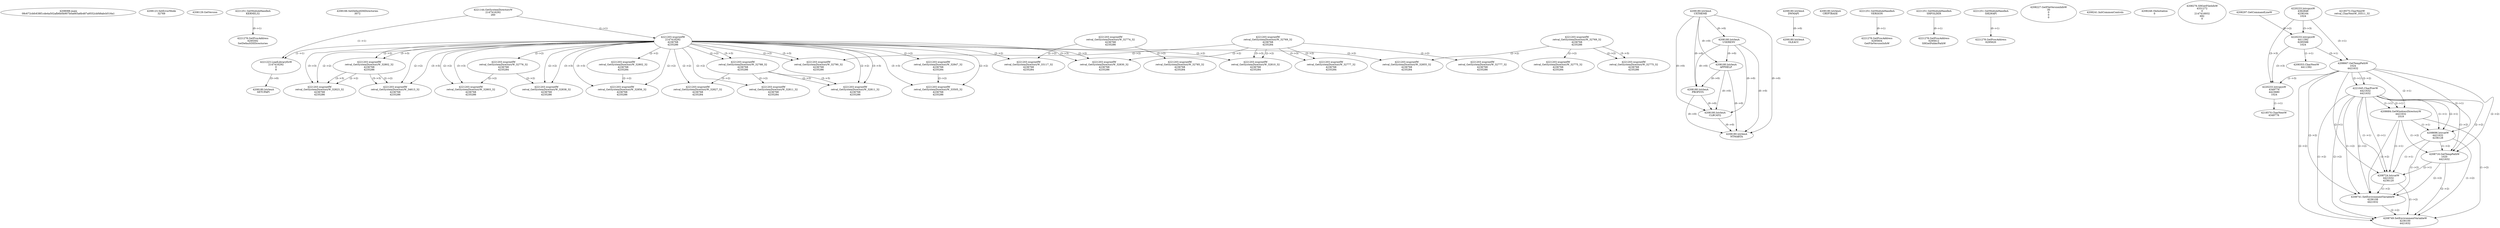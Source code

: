 // Global SCDG with merge call
digraph {
	0 [label="4208088.main
08c672cbfc638f1cde4a502afb6b0b907b0a665a6b487a9552cbf48abcb516a1"]
	1 [label="4208123.SetErrorMode
32769"]
	2 [label="4208129.GetVersion
"]
	3 [label="4221251.GetModuleHandleA
KERNEL32"]
	4 [label="4221278.GetProcAddress
6295592
SetDefaultDllDirectories"]
	3 -> 4 [label="(0-->1)"]
	5 [label="4208166.SetDefaultDllDirectories
3072"]
	6 [label="4221144.GetSystemDirectoryW
2147416292
260"]
	7 [label="4221203.wsprintfW
2147416292
4236768
4235286"]
	6 -> 7 [label="(1-->1)"]
	8 [label="4221223.LoadLibraryExW
2147416292
0
8"]
	6 -> 8 [label="(1-->1)"]
	7 -> 8 [label="(1-->1)"]
	9 [label="4208180.lstrlenA
UXTHEME"]
	10 [label="4208180.lstrlenA
USERENV"]
	9 -> 10 [label="(0-->0)"]
	11 [label="4221203.wsprintfW
retval_GetSystemDirectoryW_32788_32
4236768
4235286"]
	7 -> 11 [label="(2-->2)"]
	7 -> 11 [label="(3-->3)"]
	12 [label="4208180.lstrlenA
SETUPAPI"]
	8 -> 12 [label="(3-->0)"]
	13 [label="4208180.lstrlenA
APPHELP"]
	9 -> 13 [label="(0-->0)"]
	10 -> 13 [label="(0-->0)"]
	14 [label="4208180.lstrlenA
PROPSYS"]
	9 -> 14 [label="(0-->0)"]
	10 -> 14 [label="(0-->0)"]
	13 -> 14 [label="(0-->0)"]
	15 [label="4208180.lstrlenA
DWMAPI"]
	16 [label="4208180.lstrlenA
CRYPTBASE"]
	17 [label="4208180.lstrlenA
OLEACC"]
	15 -> 17 [label="(0-->0)"]
	18 [label="4208180.lstrlenA
CLBCATQ"]
	9 -> 18 [label="(0-->0)"]
	10 -> 18 [label="(0-->0)"]
	13 -> 18 [label="(0-->0)"]
	14 -> 18 [label="(0-->0)"]
	19 [label="4208180.lstrlenA
NTMARTA"]
	9 -> 19 [label="(0-->0)"]
	10 -> 19 [label="(0-->0)"]
	13 -> 19 [label="(0-->0)"]
	14 -> 19 [label="(0-->0)"]
	18 -> 19 [label="(0-->0)"]
	20 [label="4221251.GetModuleHandleA
VERSION"]
	21 [label="4221278.GetProcAddress
6295604
GetFileVersionInfoW"]
	20 -> 21 [label="(0-->1)"]
	22 [label="4221251.GetModuleHandleA
SHFOLDER"]
	23 [label="4221278.GetProcAddress
6295612
SHGetFolderPathW"]
	22 -> 23 [label="(0-->1)"]
	24 [label="4221251.GetModuleHandleA
SHLWAPI"]
	25 [label="4221278.GetProcAddress
6295620
"]
	24 -> 25 [label="(0-->1)"]
	26 [label="4208227.GetFileVersionInfoW
30
0
0
0"]
	27 [label="4208241.InitCommonControls
"]
	28 [label="4208248.OleInitialize
0"]
	29 [label="4208276.SHGetFileInfoW
4331272
0
2147416932
692
0"]
	30 [label="4220233.lstrcpynW
4362848
4236164
1024"]
	31 [label="4208297.GetCommandLineW
"]
	32 [label="4220233.lstrcpynW
4411392
6295588
1024"]
	31 -> 32 [label="(0-->2)"]
	30 -> 32 [label="(3-->3)"]
	33 [label="4208353.CharNextW
4411392"]
	32 -> 33 [label="(1-->1)"]
	34 [label="4208667.GetTempPathW
1024
4421632"]
	30 -> 34 [label="(3-->1)"]
	32 -> 34 [label="(3-->1)"]
	35 [label="4221045.CharPrevW
4421632
4421632"]
	34 -> 35 [label="(2-->1)"]
	34 -> 35 [label="(2-->2)"]
	36 [label="4208684.GetWindowsDirectoryW
4421632
1019"]
	34 -> 36 [label="(2-->1)"]
	35 -> 36 [label="(1-->1)"]
	35 -> 36 [label="(2-->1)"]
	37 [label="4208696.lstrcatW
4421632
4236128"]
	34 -> 37 [label="(2-->1)"]
	35 -> 37 [label="(1-->1)"]
	35 -> 37 [label="(2-->1)"]
	36 -> 37 [label="(1-->1)"]
	38 [label="4208716.GetTempPathW
1020
4421632"]
	34 -> 38 [label="(2-->2)"]
	35 -> 38 [label="(1-->2)"]
	35 -> 38 [label="(2-->2)"]
	36 -> 38 [label="(1-->2)"]
	37 -> 38 [label="(1-->2)"]
	39 [label="4208724.lstrcatW
4421632
4236120"]
	34 -> 39 [label="(2-->1)"]
	35 -> 39 [label="(1-->1)"]
	35 -> 39 [label="(2-->1)"]
	36 -> 39 [label="(1-->1)"]
	37 -> 39 [label="(1-->1)"]
	38 -> 39 [label="(2-->1)"]
	40 [label="4208741.SetEnvironmentVariableW
4236108
4421632"]
	34 -> 40 [label="(2-->2)"]
	35 -> 40 [label="(1-->2)"]
	35 -> 40 [label="(2-->2)"]
	36 -> 40 [label="(1-->2)"]
	37 -> 40 [label="(1-->2)"]
	38 -> 40 [label="(2-->2)"]
	39 -> 40 [label="(1-->2)"]
	41 [label="4208749.SetEnvironmentVariableW
4236100
4421632"]
	34 -> 41 [label="(2-->2)"]
	35 -> 41 [label="(1-->2)"]
	35 -> 41 [label="(2-->2)"]
	36 -> 41 [label="(1-->2)"]
	37 -> 41 [label="(1-->2)"]
	38 -> 41 [label="(2-->2)"]
	39 -> 41 [label="(1-->2)"]
	40 -> 41 [label="(2-->2)"]
	42 [label="4220233.lstrcpynW
4349776
4423680
1024"]
	30 -> 42 [label="(3-->3)"]
	32 -> 42 [label="(3-->3)"]
	34 -> 42 [label="(1-->3)"]
	43 [label="4218570.CharNextW
4349776"]
	42 -> 43 [label="(1-->1)"]
	44 [label="4218575.CharNextW
retval_CharNextW_35511_32"]
	45 [label="4221203.wsprintfW
retval_GetSystemDirectoryW_32847_32
4236768
4235284"]
	7 -> 45 [label="(2-->2)"]
	46 [label="4221203.wsprintfW
retval_GetSystemDirectoryW_33505_32
4236768
4235286"]
	7 -> 46 [label="(2-->2)"]
	45 -> 46 [label="(2-->2)"]
	7 -> 46 [label="(3-->3)"]
	47 [label="4221203.wsprintfW
retval_GetSystemDirectoryW_32769_32
4236768
4235286"]
	48 [label="4221203.wsprintfW
retval_GetSystemDirectoryW_32802_32
4236768
4235286"]
	7 -> 48 [label="(2-->2)"]
	7 -> 48 [label="(3-->3)"]
	49 [label="4221203.wsprintfW
retval_GetSystemDirectoryW_34613_32
4236768
4235286"]
	7 -> 49 [label="(2-->2)"]
	48 -> 49 [label="(2-->2)"]
	7 -> 49 [label="(3-->3)"]
	48 -> 49 [label="(3-->3)"]
	50 [label="4221203.wsprintfW
retval_GetSystemDirectoryW_32774_32
4236768
4235286"]
	51 [label="4221203.wsprintfW
retval_GetSystemDirectoryW_33117_32
4236768
4235284"]
	7 -> 51 [label="(2-->2)"]
	50 -> 51 [label="(2-->2)"]
	52 [label="4221203.wsprintfW
retval_GetSystemDirectoryW_32769_32
4236768
4235284"]
	53 [label="4221203.wsprintfW
retval_GetSystemDirectoryW_32777_32
4236768
4235286"]
	52 -> 53 [label="(2-->2)"]
	54 [label="4221203.wsprintfW
retval_GetSystemDirectoryW_32777_32
4236768
4235284"]
	52 -> 54 [label="(2-->2)"]
	52 -> 54 [label="(3-->3)"]
	55 [label="4221203.wsprintfW
retval_GetSystemDirectoryW_32775_32
4236768
4235284"]
	47 -> 55 [label="(2-->2)"]
	56 [label="4221203.wsprintfW
retval_GetSystemDirectoryW_32790_32
4236768
4235286"]
	7 -> 56 [label="(2-->2)"]
	52 -> 56 [label="(2-->2)"]
	7 -> 56 [label="(3-->3)"]
	57 [label="4221203.wsprintfW
retval_GetSystemDirectoryW_32810_32
4236768
4235284"]
	7 -> 57 [label="(2-->2)"]
	52 -> 57 [label="(2-->2)"]
	52 -> 57 [label="(3-->3)"]
	58 [label="4221203.wsprintfW
retval_GetSystemDirectoryW_32785_32
4236768
4235284"]
	50 -> 58 [label="(2-->2)"]
	59 [label="4221203.wsprintfW
retval_GetSystemDirectoryW_32811_32
4236768
4235284"]
	7 -> 59 [label="(2-->2)"]
	11 -> 59 [label="(2-->2)"]
	60 [label="4221203.wsprintfW
retval_GetSystemDirectoryW_32827_32
4236768
4235284"]
	7 -> 60 [label="(2-->2)"]
	11 -> 60 [label="(2-->2)"]
	61 [label="4221203.wsprintfW
retval_GetSystemDirectoryW_32775_32
4236768
4235286"]
	47 -> 61 [label="(2-->2)"]
	47 -> 61 [label="(3-->3)"]
	62 [label="4221203.wsprintfW
retval_GetSystemDirectoryW_32811_32
4236768
4235286"]
	7 -> 62 [label="(2-->2)"]
	11 -> 62 [label="(2-->2)"]
	7 -> 62 [label="(3-->3)"]
	11 -> 62 [label="(3-->3)"]
	63 [label="4221203.wsprintfW
retval_GetSystemDirectoryW_32830_32
4236768
4235286"]
	7 -> 63 [label="(2-->2)"]
	52 -> 63 [label="(2-->2)"]
	7 -> 63 [label="(3-->3)"]
	64 [label="4221203.wsprintfW
retval_GetSystemDirectoryW_32823_32
4236768
4235286"]
	7 -> 64 [label="(2-->2)"]
	48 -> 64 [label="(2-->2)"]
	7 -> 64 [label="(3-->3)"]
	48 -> 64 [label="(3-->3)"]
	65 [label="4221203.wsprintfW
retval_GetSystemDirectoryW_32855_32
4236768
4235284"]
	7 -> 65 [label="(2-->2)"]
	47 -> 65 [label="(2-->2)"]
	66 [label="4221203.wsprintfW
retval_GetSystemDirectoryW_32776_32
4236768
4235284"]
	7 -> 66 [label="(2-->2)"]
	67 [label="4221203.wsprintfW
retval_GetSystemDirectoryW_32803_32
4236768
4235286"]
	7 -> 67 [label="(2-->2)"]
	66 -> 67 [label="(2-->2)"]
	7 -> 67 [label="(3-->3)"]
	68 [label="4221203.wsprintfW
retval_GetSystemDirectoryW_32802_32
4236768
4235284"]
	7 -> 68 [label="(2-->2)"]
	69 [label="4221203.wsprintfW
retval_GetSystemDirectoryW_32856_32
4236768
4235286"]
	7 -> 69 [label="(2-->2)"]
	68 -> 69 [label="(2-->2)"]
	7 -> 69 [label="(3-->3)"]
	70 [label="4221203.wsprintfW
retval_GetSystemDirectoryW_32838_32
4236768
4235286"]
	7 -> 70 [label="(2-->2)"]
	66 -> 70 [label="(2-->2)"]
	7 -> 70 [label="(3-->3)"]
}
